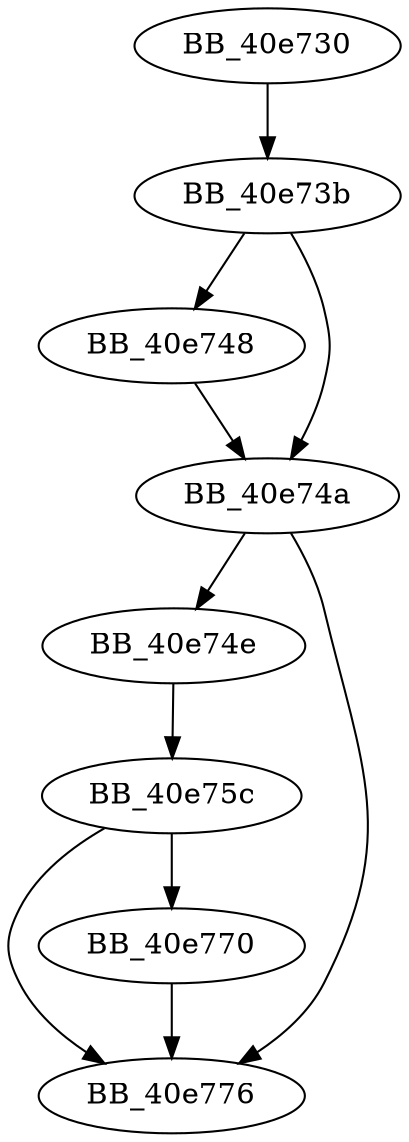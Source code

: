 DiGraph sub_40E730{
BB_40e730->BB_40e73b
BB_40e73b->BB_40e748
BB_40e73b->BB_40e74a
BB_40e748->BB_40e74a
BB_40e74a->BB_40e74e
BB_40e74a->BB_40e776
BB_40e74e->BB_40e75c
BB_40e75c->BB_40e770
BB_40e75c->BB_40e776
BB_40e770->BB_40e776
}
